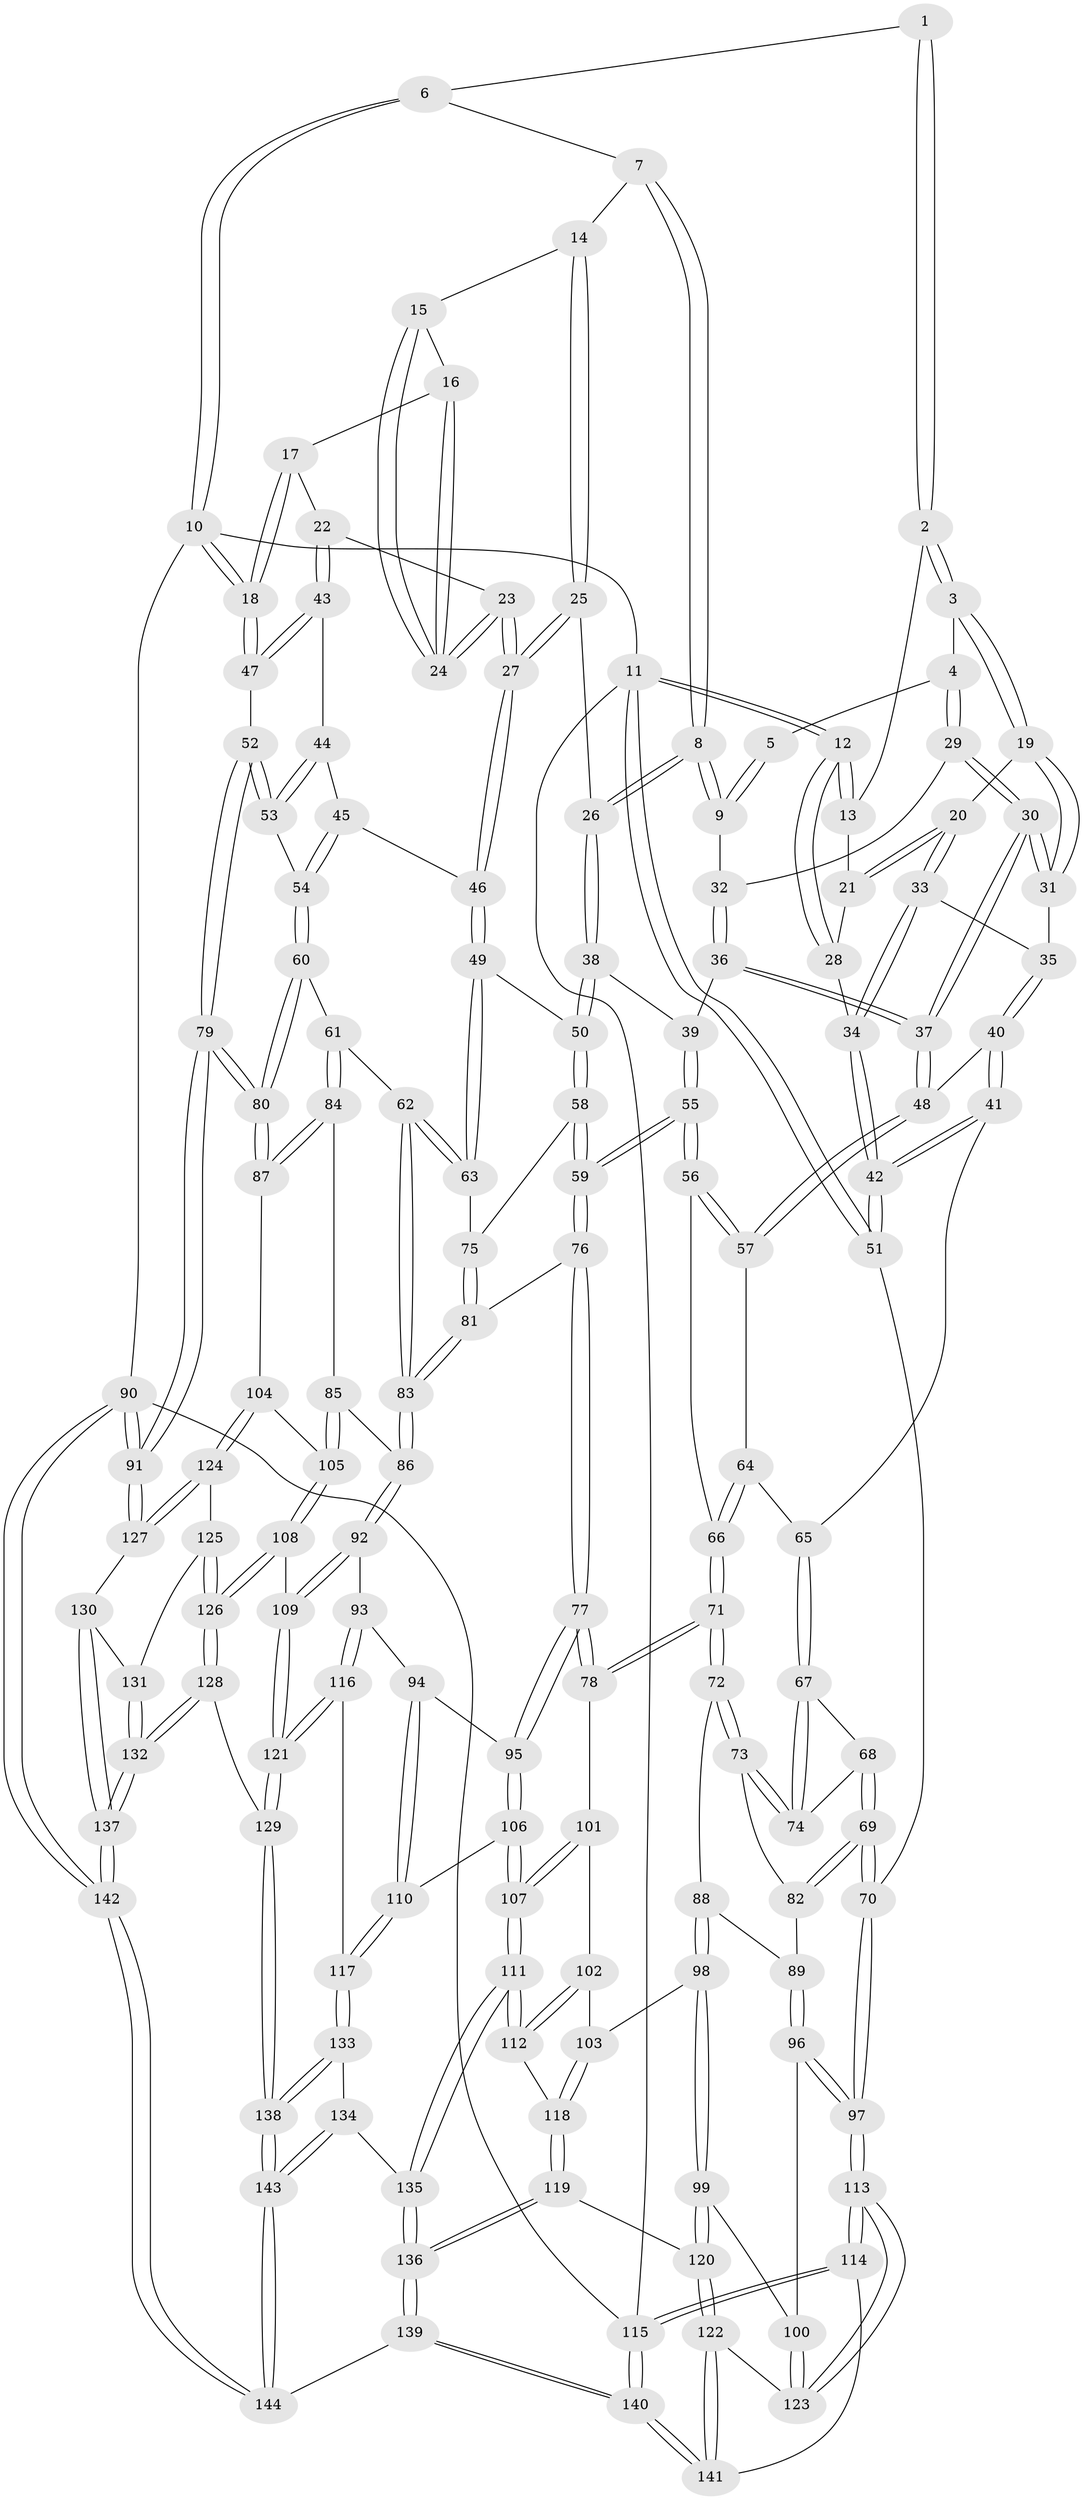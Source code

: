 // Generated by graph-tools (version 1.1) at 2025/17/03/09/25 04:17:16]
// undirected, 144 vertices, 357 edges
graph export_dot {
graph [start="1"]
  node [color=gray90,style=filled];
  1 [pos="+0.4940811964122349+0"];
  2 [pos="+0.24220776737057+0"];
  3 [pos="+0.34889549891985966+0.10289939943277611"];
  4 [pos="+0.4095009041871898+0.12331680050026113"];
  5 [pos="+0.4884550718191605+0"];
  6 [pos="+0.6870749968660612+0"];
  7 [pos="+0.6997451221329213+0"];
  8 [pos="+0.5677768465670987+0.1791326162662415"];
  9 [pos="+0.530019951033443+0.1704544439833225"];
  10 [pos="+1+0"];
  11 [pos="+0+0"];
  12 [pos="+0+0"];
  13 [pos="+0.2016709060272607+0"];
  14 [pos="+0.7667120534477896+0.024599393229487107"];
  15 [pos="+0.7677024570190253+0.02504014104048423"];
  16 [pos="+0.9326629140112106+0.06742720306140508"];
  17 [pos="+0.9540135719381486+0.06533180835759682"];
  18 [pos="+1+0"];
  19 [pos="+0.31672593452479547+0.13848390486267606"];
  20 [pos="+0.2120418996117709+0.12077553530208543"];
  21 [pos="+0.18991175519138945+0.07673517257437298"];
  22 [pos="+0.9575253332999341+0.22491321718343885"];
  23 [pos="+0.890907059837977+0.22216995333039358"];
  24 [pos="+0.8839326277554198+0.15445453599686296"];
  25 [pos="+0.7246119822979649+0.20821477521298562"];
  26 [pos="+0.6133883178646913+0.2115649831904929"];
  27 [pos="+0.7807035695149922+0.26946000221376626"];
  28 [pos="+0.10530654234810266+0.13920919670924684"];
  29 [pos="+0.42442105157858784+0.14206495040126274"];
  30 [pos="+0.3436405240885074+0.26503506717839354"];
  31 [pos="+0.3181088078655561+0.2459074316470543"];
  32 [pos="+0.5272656703598148+0.1712562490606208"];
  33 [pos="+0.20960205085363096+0.22720611588774134"];
  34 [pos="+0.05927618017727407+0.23406119093908562"];
  35 [pos="+0.21526009933604587+0.23240408432469636"];
  36 [pos="+0.4315516003781759+0.29788216728203937"];
  37 [pos="+0.3725049737945911+0.31473111437550155"];
  38 [pos="+0.5690219447556896+0.3477231684731407"];
  39 [pos="+0.5388171420379634+0.3456230596826048"];
  40 [pos="+0.19766662646734381+0.3483390519726846"];
  41 [pos="+0.1620164323309846+0.39355914514358004"];
  42 [pos="+0+0.3457428661130837"];
  43 [pos="+1+0.26497099261010887"];
  44 [pos="+0.9340929499663577+0.3500449809675924"];
  45 [pos="+0.8921284417093582+0.3580855377186574"];
  46 [pos="+0.7822936463808788+0.3038408531764077"];
  47 [pos="+1+0.2850839339993448"];
  48 [pos="+0.366634496775145+0.33454122365487693"];
  49 [pos="+0.7471998958235585+0.39400240821059196"];
  50 [pos="+0.5749462202477119+0.3572951505962213"];
  51 [pos="+0+0.35572751614770215"];
  52 [pos="+1+0.436627058523828"];
  53 [pos="+0.9689431148505981+0.4395961466295453"];
  54 [pos="+0.9084429537517759+0.4618609689984216"];
  55 [pos="+0.4217080209874807+0.4621901492210812"];
  56 [pos="+0.38208185237137077+0.40413891663896817"];
  57 [pos="+0.36676673917605507+0.35170513875384124"];
  58 [pos="+0.5658057541909375+0.45421999742609526"];
  59 [pos="+0.4477597967905607+0.5318096137171772"];
  60 [pos="+0.8583937337366588+0.5166986791671523"];
  61 [pos="+0.8045007010474898+0.5263495938125908"];
  62 [pos="+0.7650630570750899+0.49598517469609965"];
  63 [pos="+0.7531486832103998+0.4824750160768203"];
  64 [pos="+0.2228732380806217+0.4318532484851215"];
  65 [pos="+0.1823038238578335+0.4186818100287844"];
  66 [pos="+0.26910691658612623+0.4784315023206745"];
  67 [pos="+0.18175390564109092+0.42288945251958326"];
  68 [pos="+0.11537219896412343+0.5169902352647032"];
  69 [pos="+0+0.5276273009388852"];
  70 [pos="+0+0.5093009432133929"];
  71 [pos="+0.29467571105956014+0.623587580112618"];
  72 [pos="+0.2726957506454937+0.6234477770036859"];
  73 [pos="+0.19830150760760634+0.5667194970003733"];
  74 [pos="+0.18072235064461212+0.5344245231704811"];
  75 [pos="+0.6666494924594729+0.4994120466770185"];
  76 [pos="+0.43858598654724074+0.5859555080525611"];
  77 [pos="+0.3998603900910454+0.6251834790082531"];
  78 [pos="+0.312780148136922+0.6305254963278119"];
  79 [pos="+1+0.6739214668321831"];
  80 [pos="+1+0.6663679837559527"];
  81 [pos="+0.5759685876268974+0.6151920642915154"];
  82 [pos="+0.053231191103571704+0.5892594096815044"];
  83 [pos="+0.6300938391611419+0.6693916677963966"];
  84 [pos="+0.8041628275274356+0.6222024781615918"];
  85 [pos="+0.7008101546752473+0.6913780205630045"];
  86 [pos="+0.6455581091276223+0.6983227177638577"];
  87 [pos="+0.8632391769053539+0.702808514800143"];
  88 [pos="+0.169091617415607+0.6824554776643309"];
  89 [pos="+0.15314186946251152+0.6776209820719449"];
  90 [pos="+1+1"];
  91 [pos="+1+0.8313295714242602"];
  92 [pos="+0.6218225012788231+0.7668449611513177"];
  93 [pos="+0.4875882541819867+0.7548275019114453"];
  94 [pos="+0.4275544737539066+0.6763596579030479"];
  95 [pos="+0.4003897656298708+0.6265920976842548"];
  96 [pos="+0+0.7469803558871008"];
  97 [pos="+0+0.7068120943625953"];
  98 [pos="+0.15406608501933552+0.7704174582788166"];
  99 [pos="+0.08623671903347792+0.799962554389202"];
  100 [pos="+0.04999741231300875+0.7906759377651137"];
  101 [pos="+0.2983633539095397+0.6879214940834449"];
  102 [pos="+0.23232885647993756+0.7724267229679559"];
  103 [pos="+0.16529880705067915+0.7792173551387905"];
  104 [pos="+0.8336078946536126+0.7841112926509967"];
  105 [pos="+0.7763264453706915+0.7724555600707128"];
  106 [pos="+0.3445664630522688+0.8576469782249816"];
  107 [pos="+0.3003591096602079+0.8668442790417626"];
  108 [pos="+0.6635745021358571+0.8250154556563956"];
  109 [pos="+0.63710113167388+0.8180481044512236"];
  110 [pos="+0.3882545775490107+0.8615979990522251"];
  111 [pos="+0.2998825474678053+0.8671993135898238"];
  112 [pos="+0.27742338705442077+0.8576637390922016"];
  113 [pos="+0+0.8530274077688255"];
  114 [pos="+0+0.8906976857181932"];
  115 [pos="+0+1"];
  116 [pos="+0.4726277300510985+0.840172388050259"];
  117 [pos="+0.4192599606027314+0.8729581110378322"];
  118 [pos="+0.2005554097546044+0.8460216979639125"];
  119 [pos="+0.14258283897583318+0.9043523081231227"];
  120 [pos="+0.12292778278934258+0.8987385711140151"];
  121 [pos="+0.5852759046778557+0.9024129737204767"];
  122 [pos="+0.0826645591940577+0.9194533529711062"];
  123 [pos="+0.04984090122078899+0.8967267281079663"];
  124 [pos="+0.8369233036942119+0.7965058438513222"];
  125 [pos="+0.8266407007279974+0.8398857986001695"];
  126 [pos="+0.7467617250300347+0.8876913642682653"];
  127 [pos="+1+0.8447200185868868"];
  128 [pos="+0.7410579426138235+0.9647100450754176"];
  129 [pos="+0.5848189148337469+0.9380173709782542"];
  130 [pos="+0.8968053868512028+0.902527238086371"];
  131 [pos="+0.8337809028272524+0.8516409874745798"];
  132 [pos="+0.8221401465915107+1"];
  133 [pos="+0.43004692672072947+0.9211459472688525"];
  134 [pos="+0.3638109440008995+0.9693191319169204"];
  135 [pos="+0.2736888193121061+0.9954333349593867"];
  136 [pos="+0.24295337928361588+1"];
  137 [pos="+0.865465889619537+1"];
  138 [pos="+0.5292565023320769+1"];
  139 [pos="+0.2122223715245246+1"];
  140 [pos="+0+1"];
  141 [pos="+0.07464269385139544+0.934721003426163"];
  142 [pos="+0.9146684902561948+1"];
  143 [pos="+0.5288571842665368+1"];
  144 [pos="+0.5275278466618702+1"];
  1 -- 2;
  1 -- 2;
  1 -- 6;
  2 -- 3;
  2 -- 3;
  2 -- 13;
  3 -- 4;
  3 -- 19;
  3 -- 19;
  4 -- 5;
  4 -- 29;
  4 -- 29;
  5 -- 9;
  5 -- 9;
  6 -- 7;
  6 -- 10;
  6 -- 10;
  7 -- 8;
  7 -- 8;
  7 -- 14;
  8 -- 9;
  8 -- 9;
  8 -- 26;
  8 -- 26;
  9 -- 32;
  10 -- 11;
  10 -- 18;
  10 -- 18;
  10 -- 90;
  11 -- 12;
  11 -- 12;
  11 -- 51;
  11 -- 51;
  11 -- 115;
  12 -- 13;
  12 -- 13;
  12 -- 28;
  12 -- 28;
  13 -- 21;
  14 -- 15;
  14 -- 25;
  14 -- 25;
  15 -- 16;
  15 -- 24;
  15 -- 24;
  16 -- 17;
  16 -- 24;
  16 -- 24;
  17 -- 18;
  17 -- 18;
  17 -- 22;
  18 -- 47;
  18 -- 47;
  19 -- 20;
  19 -- 31;
  19 -- 31;
  20 -- 21;
  20 -- 21;
  20 -- 33;
  20 -- 33;
  21 -- 28;
  22 -- 23;
  22 -- 43;
  22 -- 43;
  23 -- 24;
  23 -- 24;
  23 -- 27;
  23 -- 27;
  25 -- 26;
  25 -- 27;
  25 -- 27;
  26 -- 38;
  26 -- 38;
  27 -- 46;
  27 -- 46;
  28 -- 34;
  29 -- 30;
  29 -- 30;
  29 -- 32;
  30 -- 31;
  30 -- 31;
  30 -- 37;
  30 -- 37;
  31 -- 35;
  32 -- 36;
  32 -- 36;
  33 -- 34;
  33 -- 34;
  33 -- 35;
  34 -- 42;
  34 -- 42;
  35 -- 40;
  35 -- 40;
  36 -- 37;
  36 -- 37;
  36 -- 39;
  37 -- 48;
  37 -- 48;
  38 -- 39;
  38 -- 50;
  38 -- 50;
  39 -- 55;
  39 -- 55;
  40 -- 41;
  40 -- 41;
  40 -- 48;
  41 -- 42;
  41 -- 42;
  41 -- 65;
  42 -- 51;
  42 -- 51;
  43 -- 44;
  43 -- 47;
  43 -- 47;
  44 -- 45;
  44 -- 53;
  44 -- 53;
  45 -- 46;
  45 -- 54;
  45 -- 54;
  46 -- 49;
  46 -- 49;
  47 -- 52;
  48 -- 57;
  48 -- 57;
  49 -- 50;
  49 -- 63;
  49 -- 63;
  50 -- 58;
  50 -- 58;
  51 -- 70;
  52 -- 53;
  52 -- 53;
  52 -- 79;
  52 -- 79;
  53 -- 54;
  54 -- 60;
  54 -- 60;
  55 -- 56;
  55 -- 56;
  55 -- 59;
  55 -- 59;
  56 -- 57;
  56 -- 57;
  56 -- 66;
  57 -- 64;
  58 -- 59;
  58 -- 59;
  58 -- 75;
  59 -- 76;
  59 -- 76;
  60 -- 61;
  60 -- 80;
  60 -- 80;
  61 -- 62;
  61 -- 84;
  61 -- 84;
  62 -- 63;
  62 -- 63;
  62 -- 83;
  62 -- 83;
  63 -- 75;
  64 -- 65;
  64 -- 66;
  64 -- 66;
  65 -- 67;
  65 -- 67;
  66 -- 71;
  66 -- 71;
  67 -- 68;
  67 -- 74;
  67 -- 74;
  68 -- 69;
  68 -- 69;
  68 -- 74;
  69 -- 70;
  69 -- 70;
  69 -- 82;
  69 -- 82;
  70 -- 97;
  70 -- 97;
  71 -- 72;
  71 -- 72;
  71 -- 78;
  71 -- 78;
  72 -- 73;
  72 -- 73;
  72 -- 88;
  73 -- 74;
  73 -- 74;
  73 -- 82;
  75 -- 81;
  75 -- 81;
  76 -- 77;
  76 -- 77;
  76 -- 81;
  77 -- 78;
  77 -- 78;
  77 -- 95;
  77 -- 95;
  78 -- 101;
  79 -- 80;
  79 -- 80;
  79 -- 91;
  79 -- 91;
  80 -- 87;
  80 -- 87;
  81 -- 83;
  81 -- 83;
  82 -- 89;
  83 -- 86;
  83 -- 86;
  84 -- 85;
  84 -- 87;
  84 -- 87;
  85 -- 86;
  85 -- 105;
  85 -- 105;
  86 -- 92;
  86 -- 92;
  87 -- 104;
  88 -- 89;
  88 -- 98;
  88 -- 98;
  89 -- 96;
  89 -- 96;
  90 -- 91;
  90 -- 91;
  90 -- 142;
  90 -- 142;
  90 -- 115;
  91 -- 127;
  91 -- 127;
  92 -- 93;
  92 -- 109;
  92 -- 109;
  93 -- 94;
  93 -- 116;
  93 -- 116;
  94 -- 95;
  94 -- 110;
  94 -- 110;
  95 -- 106;
  95 -- 106;
  96 -- 97;
  96 -- 97;
  96 -- 100;
  97 -- 113;
  97 -- 113;
  98 -- 99;
  98 -- 99;
  98 -- 103;
  99 -- 100;
  99 -- 120;
  99 -- 120;
  100 -- 123;
  100 -- 123;
  101 -- 102;
  101 -- 107;
  101 -- 107;
  102 -- 103;
  102 -- 112;
  102 -- 112;
  103 -- 118;
  103 -- 118;
  104 -- 105;
  104 -- 124;
  104 -- 124;
  105 -- 108;
  105 -- 108;
  106 -- 107;
  106 -- 107;
  106 -- 110;
  107 -- 111;
  107 -- 111;
  108 -- 109;
  108 -- 126;
  108 -- 126;
  109 -- 121;
  109 -- 121;
  110 -- 117;
  110 -- 117;
  111 -- 112;
  111 -- 112;
  111 -- 135;
  111 -- 135;
  112 -- 118;
  113 -- 114;
  113 -- 114;
  113 -- 123;
  113 -- 123;
  114 -- 115;
  114 -- 115;
  114 -- 141;
  115 -- 140;
  115 -- 140;
  116 -- 117;
  116 -- 121;
  116 -- 121;
  117 -- 133;
  117 -- 133;
  118 -- 119;
  118 -- 119;
  119 -- 120;
  119 -- 136;
  119 -- 136;
  120 -- 122;
  120 -- 122;
  121 -- 129;
  121 -- 129;
  122 -- 123;
  122 -- 141;
  122 -- 141;
  124 -- 125;
  124 -- 127;
  124 -- 127;
  125 -- 126;
  125 -- 126;
  125 -- 131;
  126 -- 128;
  126 -- 128;
  127 -- 130;
  128 -- 129;
  128 -- 132;
  128 -- 132;
  129 -- 138;
  129 -- 138;
  130 -- 131;
  130 -- 137;
  130 -- 137;
  131 -- 132;
  131 -- 132;
  132 -- 137;
  132 -- 137;
  133 -- 134;
  133 -- 138;
  133 -- 138;
  134 -- 135;
  134 -- 143;
  134 -- 143;
  135 -- 136;
  135 -- 136;
  136 -- 139;
  136 -- 139;
  137 -- 142;
  137 -- 142;
  138 -- 143;
  138 -- 143;
  139 -- 140;
  139 -- 140;
  139 -- 144;
  140 -- 141;
  140 -- 141;
  142 -- 144;
  142 -- 144;
  143 -- 144;
  143 -- 144;
}
